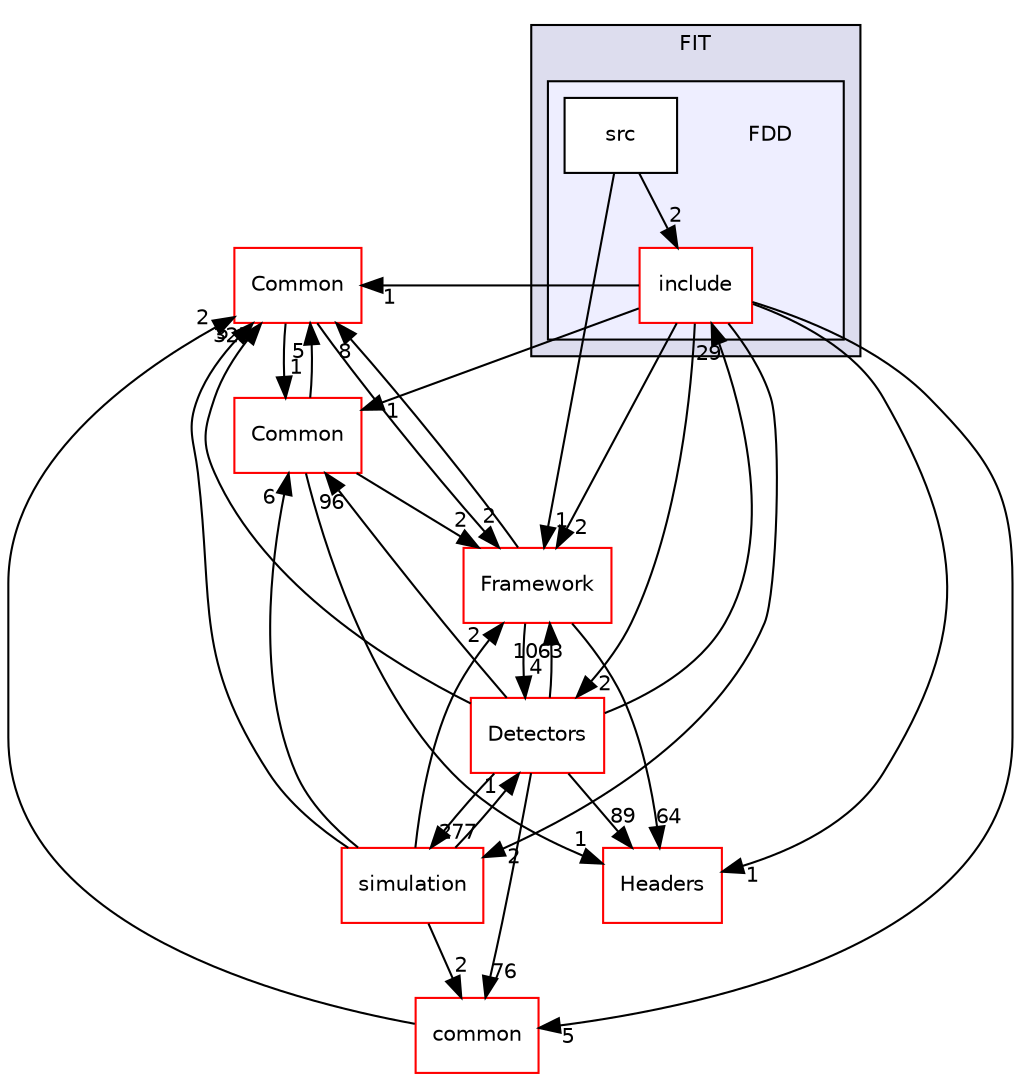 digraph "/home/travis/build/AliceO2Group/AliceO2/DataFormats/Detectors/FIT/FDD" {
  bgcolor=transparent;
  compound=true
  node [ fontsize="10", fontname="Helvetica"];
  edge [ labelfontsize="10", labelfontname="Helvetica"];
  subgraph clusterdir_6f689773863a160ed4e9bc61c1008ba5 {
    graph [ bgcolor="#ddddee", pencolor="black", label="FIT" fontname="Helvetica", fontsize="10", URL="dir_6f689773863a160ed4e9bc61c1008ba5.html"]
  subgraph clusterdir_a5e2f96db9c63d5e1b2e8bbeecdeca98 {
    graph [ bgcolor="#eeeeff", pencolor="black", label="" URL="dir_a5e2f96db9c63d5e1b2e8bbeecdeca98.html"];
    dir_a5e2f96db9c63d5e1b2e8bbeecdeca98 [shape=plaintext label="FDD"];
    dir_5b4ca18656fd63c44c862c68d7045fa5 [shape=box label="include" color="red" fillcolor="white" style="filled" URL="dir_5b4ca18656fd63c44c862c68d7045fa5.html"];
    dir_b2907c13884067ba1a5262a3bc54264b [shape=box label="src" color="black" fillcolor="white" style="filled" URL="dir_b2907c13884067ba1a5262a3bc54264b.html"];
  }
  }
  dir_4ab6b4cc6a7edbff49100e9123df213f [shape=box label="Common" color="red" URL="dir_4ab6b4cc6a7edbff49100e9123df213f.html"];
  dir_051dca18e802f8e9474f2e30d29c04e0 [shape=box label="Detectors" color="red" URL="dir_051dca18e802f8e9474f2e30d29c04e0.html"];
  dir_183e7c4434404fe9096e1bd8673e1fcf [shape=box label="Headers" color="red" URL="dir_183e7c4434404fe9096e1bd8673e1fcf.html"];
  dir_047746f9f311f49446db9474b7431d0d [shape=box label="simulation" color="red" URL="dir_047746f9f311f49446db9474b7431d0d.html"];
  dir_74593c7a91e03746ae2a516888bf9494 [shape=box label="Common" color="red" URL="dir_74593c7a91e03746ae2a516888bf9494.html"];
  dir_7924ba4398ae4560cd37376e44666c6d [shape=box label="common" color="red" URL="dir_7924ba4398ae4560cd37376e44666c6d.html"];
  dir_bcbb2cf9a3d3d83e5515c82071a07177 [shape=box label="Framework" color="red" URL="dir_bcbb2cf9a3d3d83e5515c82071a07177.html"];
  dir_b2907c13884067ba1a5262a3bc54264b->dir_5b4ca18656fd63c44c862c68d7045fa5 [headlabel="2", labeldistance=1.5 headhref="dir_000213_000139.html"];
  dir_b2907c13884067ba1a5262a3bc54264b->dir_bcbb2cf9a3d3d83e5515c82071a07177 [headlabel="1", labeldistance=1.5 headhref="dir_000213_000063.html"];
  dir_4ab6b4cc6a7edbff49100e9123df213f->dir_74593c7a91e03746ae2a516888bf9494 [headlabel="1", labeldistance=1.5 headhref="dir_000036_000105.html"];
  dir_4ab6b4cc6a7edbff49100e9123df213f->dir_bcbb2cf9a3d3d83e5515c82071a07177 [headlabel="2", labeldistance=1.5 headhref="dir_000036_000063.html"];
  dir_051dca18e802f8e9474f2e30d29c04e0->dir_4ab6b4cc6a7edbff49100e9123df213f [headlabel="325", labeldistance=1.5 headhref="dir_000049_000036.html"];
  dir_051dca18e802f8e9474f2e30d29c04e0->dir_183e7c4434404fe9096e1bd8673e1fcf [headlabel="89", labeldistance=1.5 headhref="dir_000049_000098.html"];
  dir_051dca18e802f8e9474f2e30d29c04e0->dir_047746f9f311f49446db9474b7431d0d [headlabel="277", labeldistance=1.5 headhref="dir_000049_000263.html"];
  dir_051dca18e802f8e9474f2e30d29c04e0->dir_74593c7a91e03746ae2a516888bf9494 [headlabel="96", labeldistance=1.5 headhref="dir_000049_000105.html"];
  dir_051dca18e802f8e9474f2e30d29c04e0->dir_7924ba4398ae4560cd37376e44666c6d [headlabel="76", labeldistance=1.5 headhref="dir_000049_000095.html"];
  dir_051dca18e802f8e9474f2e30d29c04e0->dir_5b4ca18656fd63c44c862c68d7045fa5 [headlabel="29", labeldistance=1.5 headhref="dir_000049_000139.html"];
  dir_051dca18e802f8e9474f2e30d29c04e0->dir_bcbb2cf9a3d3d83e5515c82071a07177 [headlabel="1063", labeldistance=1.5 headhref="dir_000049_000063.html"];
  dir_047746f9f311f49446db9474b7431d0d->dir_4ab6b4cc6a7edbff49100e9123df213f [headlabel="5", labeldistance=1.5 headhref="dir_000263_000036.html"];
  dir_047746f9f311f49446db9474b7431d0d->dir_051dca18e802f8e9474f2e30d29c04e0 [headlabel="1", labeldistance=1.5 headhref="dir_000263_000049.html"];
  dir_047746f9f311f49446db9474b7431d0d->dir_74593c7a91e03746ae2a516888bf9494 [headlabel="6", labeldistance=1.5 headhref="dir_000263_000105.html"];
  dir_047746f9f311f49446db9474b7431d0d->dir_7924ba4398ae4560cd37376e44666c6d [headlabel="2", labeldistance=1.5 headhref="dir_000263_000095.html"];
  dir_047746f9f311f49446db9474b7431d0d->dir_bcbb2cf9a3d3d83e5515c82071a07177 [headlabel="2", labeldistance=1.5 headhref="dir_000263_000063.html"];
  dir_74593c7a91e03746ae2a516888bf9494->dir_4ab6b4cc6a7edbff49100e9123df213f [headlabel="5", labeldistance=1.5 headhref="dir_000105_000036.html"];
  dir_74593c7a91e03746ae2a516888bf9494->dir_183e7c4434404fe9096e1bd8673e1fcf [headlabel="1", labeldistance=1.5 headhref="dir_000105_000098.html"];
  dir_74593c7a91e03746ae2a516888bf9494->dir_bcbb2cf9a3d3d83e5515c82071a07177 [headlabel="2", labeldistance=1.5 headhref="dir_000105_000063.html"];
  dir_7924ba4398ae4560cd37376e44666c6d->dir_4ab6b4cc6a7edbff49100e9123df213f [headlabel="2", labeldistance=1.5 headhref="dir_000095_000036.html"];
  dir_5b4ca18656fd63c44c862c68d7045fa5->dir_4ab6b4cc6a7edbff49100e9123df213f [headlabel="1", labeldistance=1.5 headhref="dir_000139_000036.html"];
  dir_5b4ca18656fd63c44c862c68d7045fa5->dir_051dca18e802f8e9474f2e30d29c04e0 [headlabel="2", labeldistance=1.5 headhref="dir_000139_000049.html"];
  dir_5b4ca18656fd63c44c862c68d7045fa5->dir_183e7c4434404fe9096e1bd8673e1fcf [headlabel="1", labeldistance=1.5 headhref="dir_000139_000098.html"];
  dir_5b4ca18656fd63c44c862c68d7045fa5->dir_047746f9f311f49446db9474b7431d0d [headlabel="2", labeldistance=1.5 headhref="dir_000139_000263.html"];
  dir_5b4ca18656fd63c44c862c68d7045fa5->dir_74593c7a91e03746ae2a516888bf9494 [headlabel="1", labeldistance=1.5 headhref="dir_000139_000105.html"];
  dir_5b4ca18656fd63c44c862c68d7045fa5->dir_7924ba4398ae4560cd37376e44666c6d [headlabel="5", labeldistance=1.5 headhref="dir_000139_000095.html"];
  dir_5b4ca18656fd63c44c862c68d7045fa5->dir_bcbb2cf9a3d3d83e5515c82071a07177 [headlabel="2", labeldistance=1.5 headhref="dir_000139_000063.html"];
  dir_bcbb2cf9a3d3d83e5515c82071a07177->dir_4ab6b4cc6a7edbff49100e9123df213f [headlabel="8", labeldistance=1.5 headhref="dir_000063_000036.html"];
  dir_bcbb2cf9a3d3d83e5515c82071a07177->dir_051dca18e802f8e9474f2e30d29c04e0 [headlabel="4", labeldistance=1.5 headhref="dir_000063_000049.html"];
  dir_bcbb2cf9a3d3d83e5515c82071a07177->dir_183e7c4434404fe9096e1bd8673e1fcf [headlabel="64", labeldistance=1.5 headhref="dir_000063_000098.html"];
}
